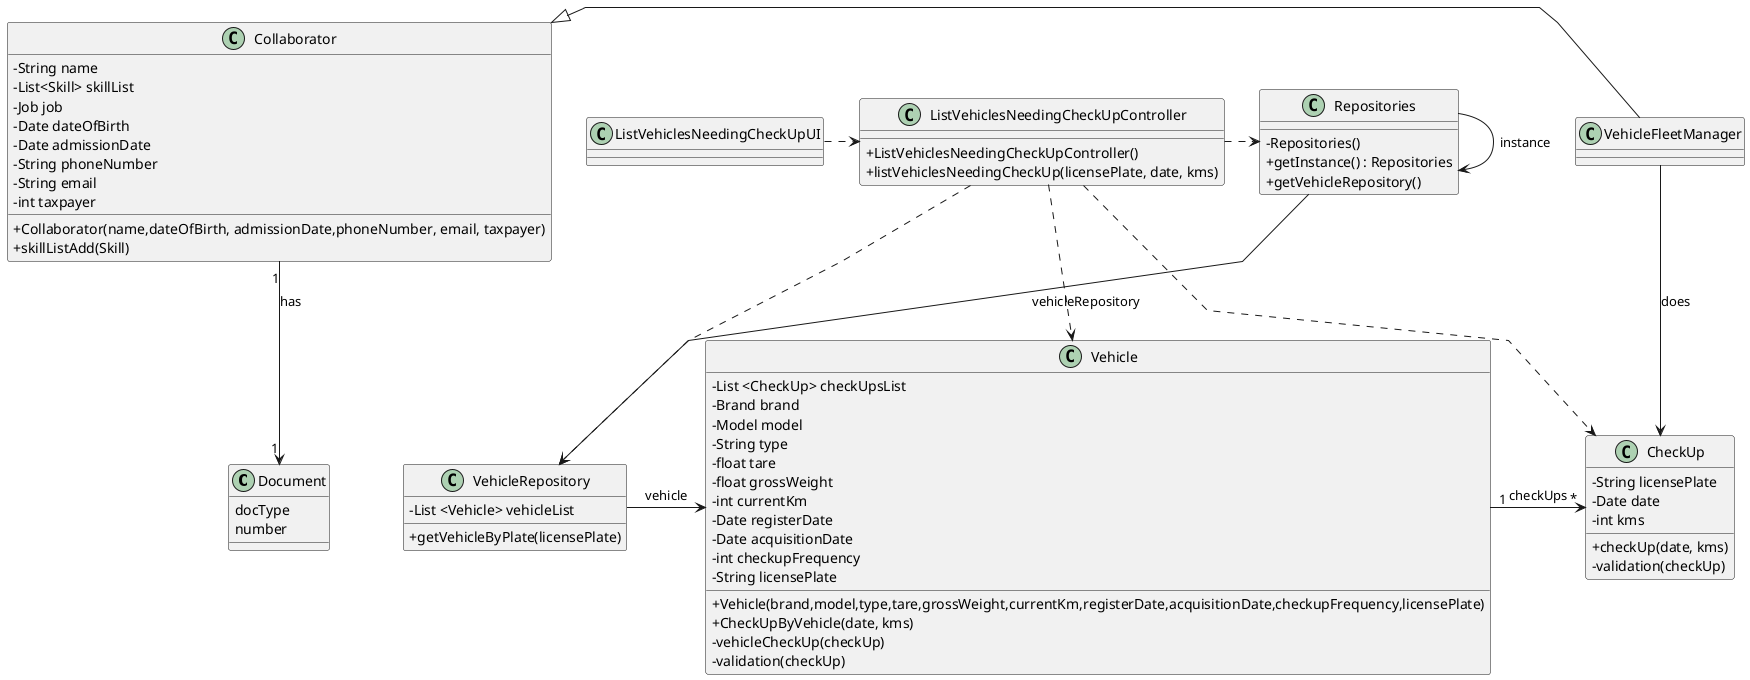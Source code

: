 @startuml
'skinparam monochrome true
skinparam packageStyle rectangle
skinparam shadowing false
skinparam linetype polyline
'skinparam linetype orto

skinparam classAttributeIconSize 0

'left to right direction

class Document{
    docType
    number
}
class Collaborator {
    -String name
    -List<Skill> skillList
    -Job job
    -Date dateOfBirth
    -Date admissionDate
    -String phoneNumber
    -String email
    -int taxpayer

    + Collaborator(name,dateOfBirth, admissionDate,phoneNumber, email, taxpayer)
    +skillListAdd(Skill)
}

class VehicleFleetManager {
}

class Vehicle {
    -List <CheckUp> checkUpsList
    -Brand brand
    -Model model
    -String type
    -float tare
    -float grossWeight
    -int currentKm
    -Date registerDate
    -Date acquisitionDate
    -int checkupFrequency
    -String licensePlate

    + Vehicle(brand,model,type,tare,grossWeight,currentKm,registerDate,acquisitionDate,checkupFrequency,licensePlate)
    + CheckUpByVehicle(date, kms)
    - vehicleCheckUp(checkUp)
    - validation(checkUp)
}

class CheckUp {
    -String licensePlate
    -Date date
    -int kms

    + checkUp(date, kms)
    - validation(checkUp)
}

class VehicleRepository {
    - List <Vehicle> vehicleList
    + getVehicleByPlate(licensePlate)
}

class Repositories {
    - Repositories()
    + getInstance() : Repositories
    + getVehicleRepository()
}

class ListVehiclesNeedingCheckUpController {
    + ListVehiclesNeedingCheckUpController()
    + listVehiclesNeedingCheckUp(licensePlate, date, kms)
}

class ListVehiclesNeedingCheckUpUI {
}

Collaborator <|- VehicleFleetManager
Collaborator "1" --> "1" Document : has

ListVehiclesNeedingCheckUpUI .> ListVehiclesNeedingCheckUpController

ListVehiclesNeedingCheckUpController .> Repositories
ListVehiclesNeedingCheckUpController ..> VehicleRepository
ListVehiclesNeedingCheckUpController ..> Vehicle
ListVehiclesNeedingCheckUpController ..> CheckUp


Repositories -> Repositories : instance
Repositories --> VehicleRepository : vehicleRepository

VehicleRepository -> Vehicle : vehicle

Vehicle "1" -> "*" CheckUp : checkUps

VehicleFleetManager --> CheckUp : does

@enduml
